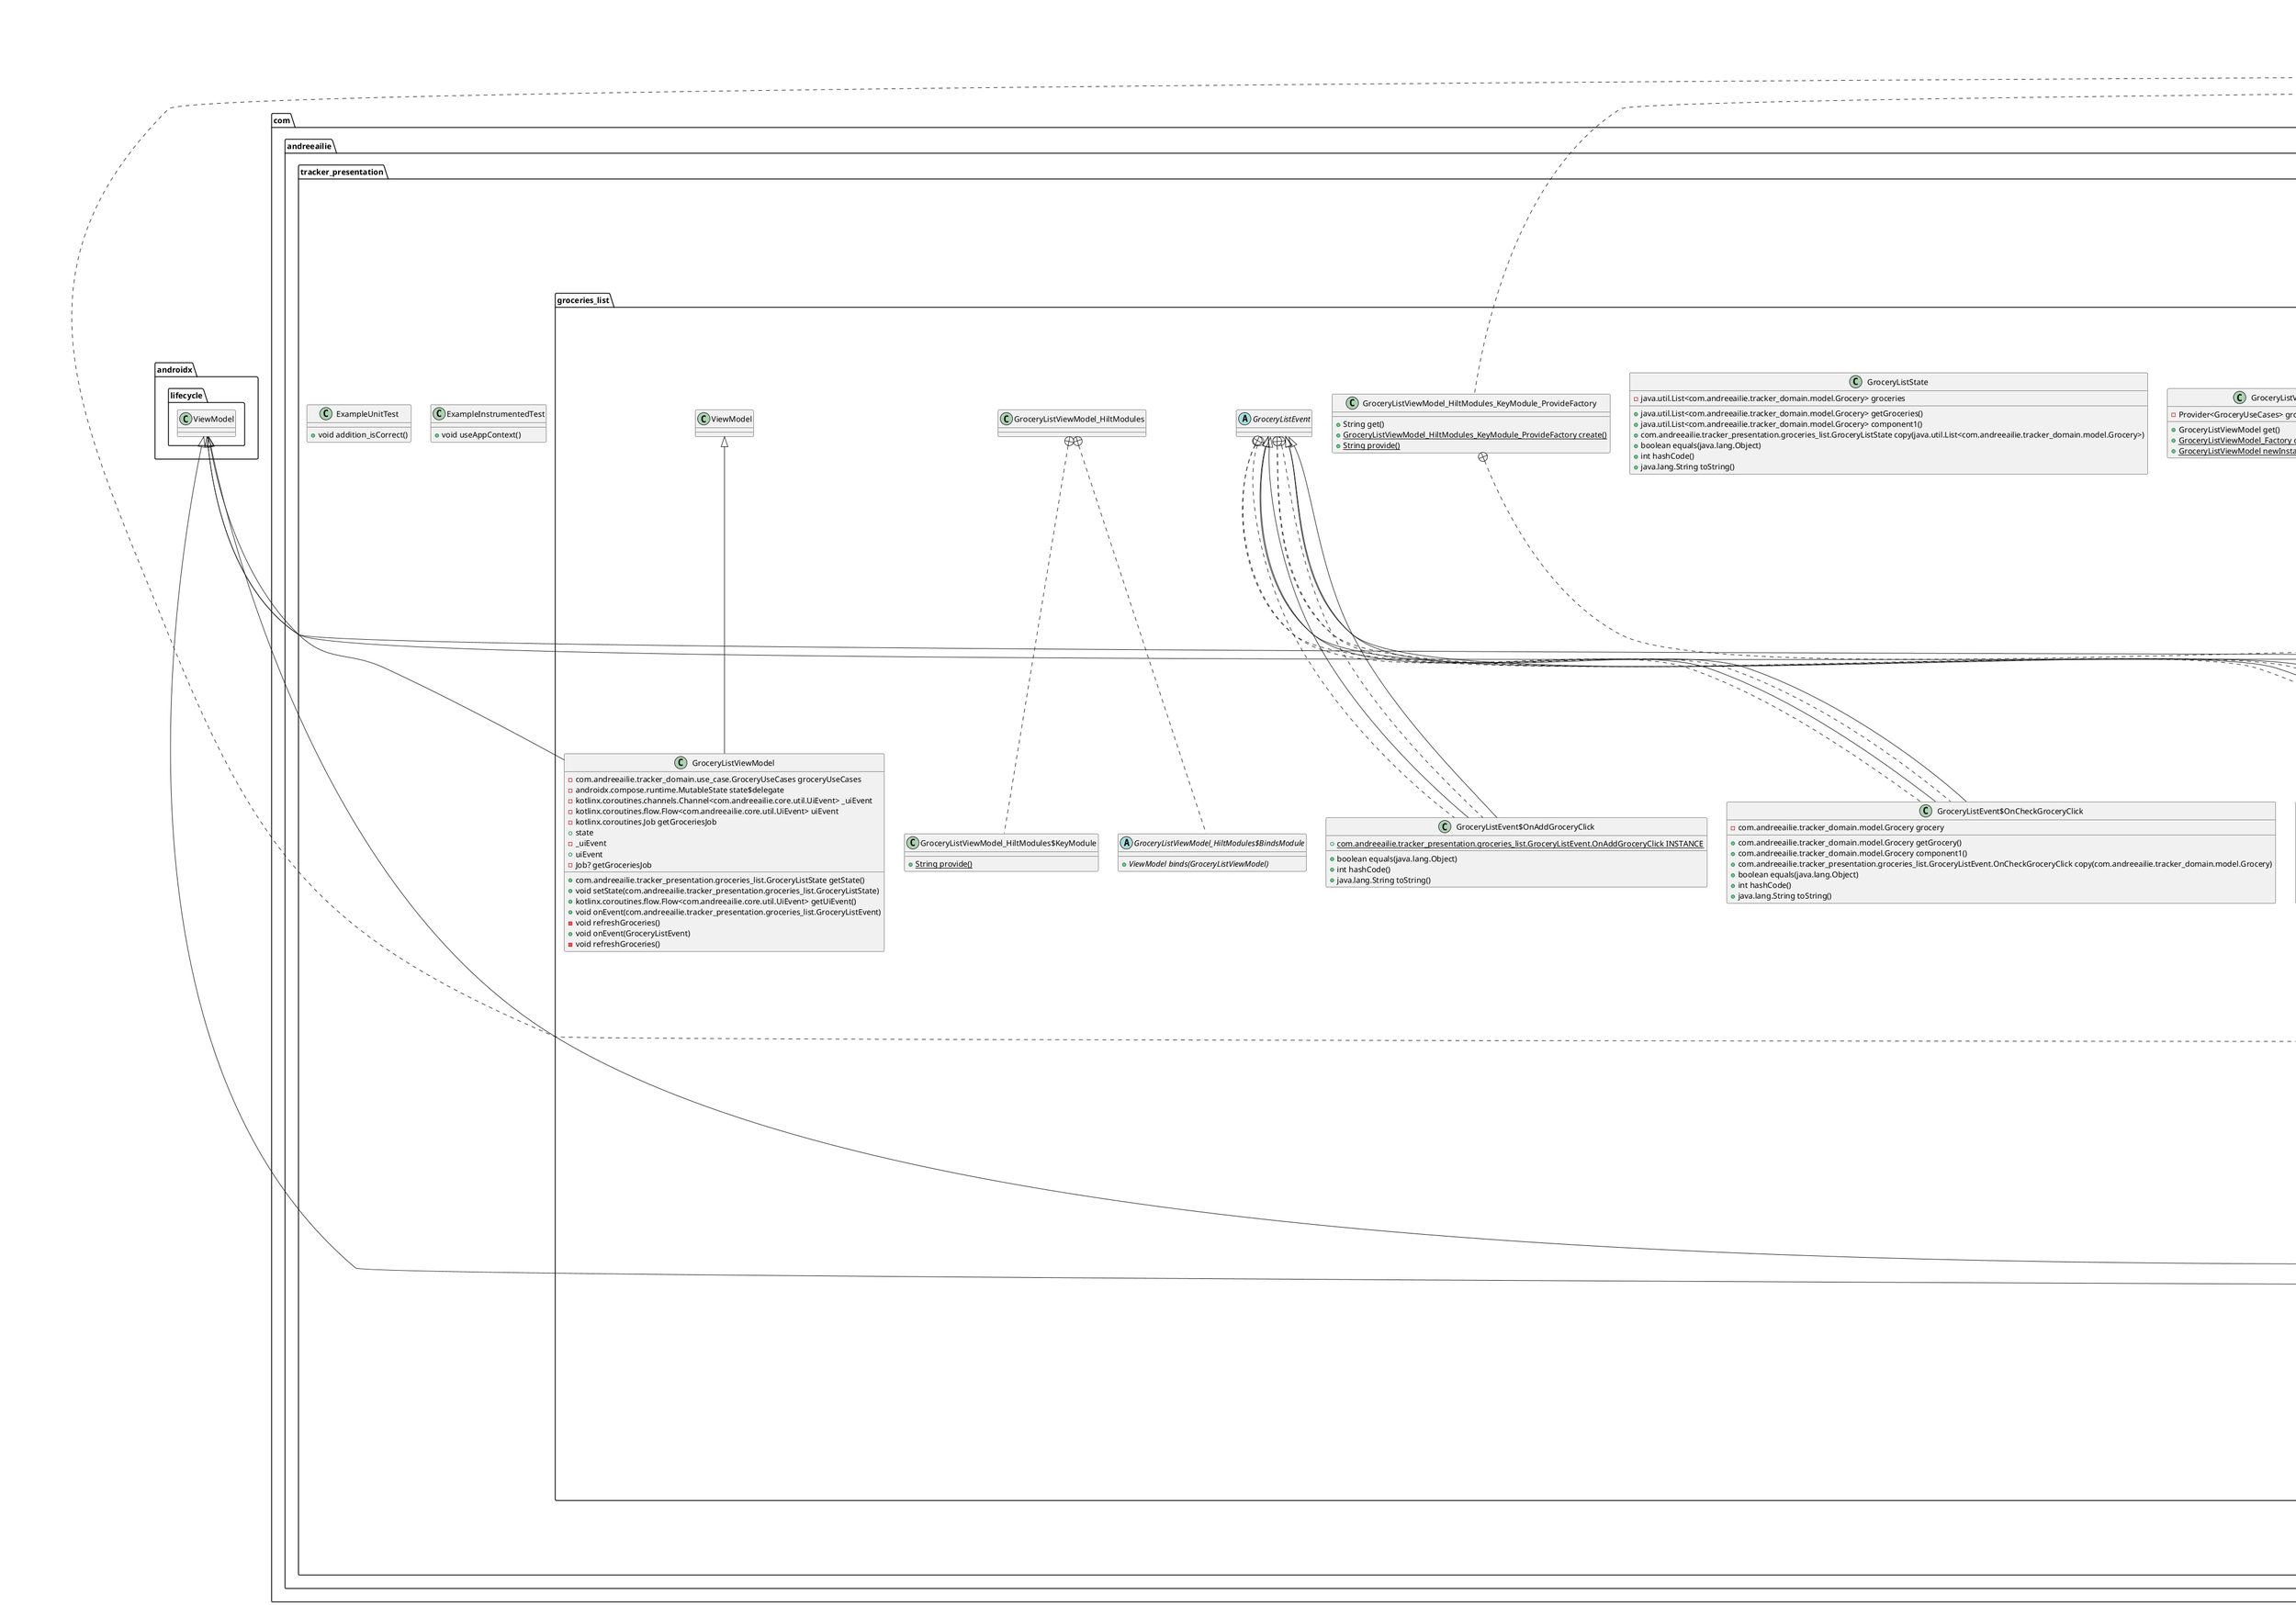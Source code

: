 @startuml
class com.andreeailie.tracker_presentation.components.NutrientInfoKt {
}
class com.andreeailie.tracker_presentation.tracker_overview.MealKt {
- {static} java.util.List<com.andreeailie.tracker_presentation.tracker_overview.Meal> defaultMeals
+ {static} java.util.List<com.andreeailie.tracker_presentation.tracker_overview.Meal> getDefaultMeals()
}


class com.andreeailie.tracker_presentation.groceries_list.add_grocery.GroceryTextFieldState {
- java.lang.String text
- java.lang.String hint
- boolean isHintVisible
+ java.lang.String getText()
+ java.lang.String getHint()
+ boolean isHintVisible()
+ java.lang.String component1()
+ java.lang.String component2()
+ boolean component3()
+ com.andreeailie.tracker_presentation.groceries_list.add_grocery.GroceryTextFieldState copy(java.lang.String,java.lang.String,boolean)
+ boolean equals(java.lang.Object)
+ int hashCode()
+ java.lang.String toString()
}


class com.andreeailie.tracker_presentation.search.SearchEvent$OnQueryChange {
}
class com.andreeailie.tracker_presentation.search.SearchEvent$OnSearch {
}
class com.andreeailie.tracker_presentation.search.SearchEvent$OnToggleTrackableFood {
}
class com.andreeailie.tracker_presentation.search.SearchEvent$OnAmountForFoodChange {
}
class com.andreeailie.tracker_presentation.search.SearchEvent$OnTrackFoodClick {
}
class com.andreeailie.tracker_presentation.search.SearchEvent$OnSearchFocusChange {
}
class com.andreeailie.tracker_presentation.search.SearchEvent$SaveIdentifiedItems {
}
class com.andreeailie.tracker_presentation.search.SearchEvent {
}
class com.andreeailie.tracker_presentation.search.SearchViewModel {
+  state
-  _uiEvent
+  uiEvent
+ void onEvent(SearchEvent)
- void executeSearch(String,(List<TrackableFood>) -> Unit)
- void trackFood(SearchEvent.OnTrackFoodClick)
- void trackIdentifiedFood(SearchEvent.OnTrackFoodClick)
- void saveIdentifiedItems(Map<String, Pair<String, Int>>,String,LocalDate,String)
}


abstract class com.andreeailie.tracker_presentation.search.SearchEvent {
}
class com.andreeailie.tracker_presentation.search.SearchEvent$OnAmountForFoodChange {
- com.andreeailie.tracker_domain.model.TrackableFood food
- java.lang.String amount
+ com.andreeailie.tracker_domain.model.TrackableFood getFood()
+ java.lang.String getAmount()
+ com.andreeailie.tracker_domain.model.TrackableFood component1()
+ java.lang.String component2()
+ com.andreeailie.tracker_presentation.search.SearchEvent.OnAmountForFoodChange copy(com.andreeailie.tracker_domain.model.TrackableFood,java.lang.String)
+ boolean equals(java.lang.Object)
+ int hashCode()
+ java.lang.String toString()
}


class com.andreeailie.tracker_presentation.search.SearchEvent$OnQueryChange {
- java.lang.String query
+ java.lang.String getQuery()
+ java.lang.String component1()
+ com.andreeailie.tracker_presentation.search.SearchEvent.OnQueryChange copy(java.lang.String)
+ boolean equals(java.lang.Object)
+ int hashCode()
+ java.lang.String toString()
}


class com.andreeailie.tracker_presentation.search.SearchEvent$OnSearch {
+ {static} com.andreeailie.tracker_presentation.search.SearchEvent.OnSearch INSTANCE
}

class com.andreeailie.tracker_presentation.search.SearchEvent$OnSearchFocusChange {
- boolean isFocused
+ boolean isFocused()
+ boolean component1()
+ com.andreeailie.tracker_presentation.search.SearchEvent.OnSearchFocusChange copy(boolean)
+ boolean equals(java.lang.Object)
+ int hashCode()
+ java.lang.String toString()
}


class com.andreeailie.tracker_presentation.search.SearchEvent$OnToggleTrackableFood {
- com.andreeailie.tracker_domain.model.TrackableFood food
+ com.andreeailie.tracker_domain.model.TrackableFood getFood()
+ com.andreeailie.tracker_domain.model.TrackableFood component1()
+ com.andreeailie.tracker_presentation.search.SearchEvent.OnToggleTrackableFood copy(com.andreeailie.tracker_domain.model.TrackableFood)
+ boolean equals(java.lang.Object)
+ int hashCode()
+ java.lang.String toString()
}


class com.andreeailie.tracker_presentation.search.SearchEvent$OnTrackFoodClick {
- com.andreeailie.tracker_domain.model.TrackableFood food
- com.andreeailie.tracker_domain.model.MealType mealType
- java.time.LocalDate date
- java.lang.String unit
+ com.andreeailie.tracker_domain.model.TrackableFood getFood()
+ com.andreeailie.tracker_domain.model.MealType getMealType()
+ java.time.LocalDate getDate()
+ java.lang.String getUnit()
+ com.andreeailie.tracker_domain.model.TrackableFood component1()
+ com.andreeailie.tracker_domain.model.MealType component2()
+ java.time.LocalDate component3()
+ java.lang.String component4()
+ com.andreeailie.tracker_presentation.search.SearchEvent.OnTrackFoodClick copy(com.andreeailie.tracker_domain.model.TrackableFood,com.andreeailie.tracker_domain.model.MealType,java.time.LocalDate,java.lang.String)
+ boolean equals(java.lang.Object)
+ int hashCode()
+ java.lang.String toString()
}


class com.andreeailie.tracker_presentation.search.SearchEvent$SaveIdentifiedItems {
- java.util.Map<java.lang.String,kotlin.Pair<java.lang.String,java.lang.Integer>> identifiedItems
- java.lang.String mealName
- java.time.LocalDate date
- java.lang.String unit
+ java.util.Map<java.lang.String,kotlin.Pair<java.lang.String,java.lang.Integer>> getIdentifiedItems()
+ java.lang.String getMealName()
+ java.time.LocalDate getDate()
+ java.lang.String getUnit()
+ java.util.Map<java.lang.String,kotlin.Pair<java.lang.String,java.lang.Integer>> component1()
+ java.lang.String component2()
+ java.time.LocalDate component3()
+ java.lang.String component4()
+ com.andreeailie.tracker_presentation.search.SearchEvent.SaveIdentifiedItems copy(java.util.Map<java.lang.String,kotlin.Pair<java.lang.String,java.lang.Integer>>,java.lang.String,java.time.LocalDate,java.lang.String)
+ boolean equals(java.lang.Object)
+ int hashCode()
+ java.lang.String toString()
}


class com.andreeailie.tracker_presentation.groceries_list.GroceryListViewModel {
- com.andreeailie.tracker_domain.use_case.GroceryUseCases groceryUseCases
- androidx.compose.runtime.MutableState state$delegate
- kotlinx.coroutines.channels.Channel<com.andreeailie.core.util.UiEvent> _uiEvent
- kotlinx.coroutines.flow.Flow<com.andreeailie.core.util.UiEvent> uiEvent
- kotlinx.coroutines.Job getGroceriesJob
+ com.andreeailie.tracker_presentation.groceries_list.GroceryListState getState()
+ void setState(com.andreeailie.tracker_presentation.groceries_list.GroceryListState)
+ kotlinx.coroutines.flow.Flow<com.andreeailie.core.util.UiEvent> getUiEvent()
+ void onEvent(com.andreeailie.tracker_presentation.groceries_list.GroceryListEvent)
- void refreshGroceries()
}


class hilt_aggregated_deps._com_andreeailie_tracker_presentation_groceries_list_add_grocery_AddEditGroceryViewModel_HiltModules_KeyModule {
}
class com.andreeailie.tracker_presentation.search.FileUploadViewModel_HiltModules_KeyModule_ProvideFactory {
+ String get()
+ {static} FileUploadViewModel_HiltModules_KeyModule_ProvideFactory create()
+ {static} String provide()
}

class com.andreeailie.tracker_presentation.search.FileUploadViewModel_HiltModules_KeyModule_ProvideFactory$InstanceHolder {
- {static} FileUploadViewModel_HiltModules_KeyModule_ProvideFactory INSTANCE
}

class com.andreeailie.tracker_presentation.tracker_overview.components.TrackedFoodItemKt {
+ {static} void TrackedFoodItem(com.andreeailie.tracker_domain.model.TrackedFood,androidx.compose.ui.Modifier)
}

class com.andreeailie.tracker_presentation.tracker_overview.components.UserHeaderKt {
+ {static} void UserHeader(androidx.compose.ui.graphics.painter.Painter,java.lang.String,com.andreeailie.tracker_presentation.tracker_overview.TrackerOverviewState,androidx.compose.ui.Modifier)
}

class com.andreeailie.tracker_presentation.groceries_list.add_grocery.AddEditGroceryViewModel_HiltModules_KeyModule_ProvideFactory {
+ String get()
+ {static} AddEditGroceryViewModel_HiltModules_KeyModule_ProvideFactory create()
+ {static} String provide()
}

class com.andreeailie.tracker_presentation.groceries_list.add_grocery.AddEditGroceryViewModel_HiltModules_KeyModule_ProvideFactory$InstanceHolder {
- {static} AddEditGroceryViewModel_HiltModules_KeyModule_ProvideFactory INSTANCE
}

class com.andreeailie.tracker_presentation.tracker_overview.components.NutrientBarInfoKt {
}
class com.andreeailie.tracker_presentation.tracker_overview.TrackerOverviewViewModel_Factory {
- Provider<Preferences> preferencesProvider
- Provider<TrackerUseCases> trackerUseCasesProvider
+ TrackerOverviewViewModel get()
+ {static} TrackerOverviewViewModel_Factory create(Provider<Preferences>,Provider<TrackerUseCases>)
+ {static} TrackerOverviewViewModel newInstance(Preferences,TrackerUseCases)
}


class com.andreeailie.tracker_presentation.tracker_overview.TrackerOverviewEvent$OnNextDayClick {
}
class com.andreeailie.tracker_presentation.tracker_overview.TrackerOverviewEvent$OnPreviousDayClick {
}
class com.andreeailie.tracker_presentation.tracker_overview.TrackerOverviewEvent$OnToggleMealClick {
}
class com.andreeailie.tracker_presentation.tracker_overview.TrackerOverviewEvent$OnDeleteTrackedFoodClick {
}
class com.andreeailie.tracker_presentation.tracker_overview.TrackerOverviewEvent$OnAddFoodClick {
}
class com.andreeailie.tracker_presentation.tracker_overview.TrackerOverviewEvent {
}
class hilt_aggregated_deps._com_andreeailie_tracker_presentation_search_SearchViewModel_HiltModules_BindsModule {
}
class com.andreeailie.tracker_presentation.tracker_overview.TrackerOverviewState {
- int totalCarbs
- int totalProtein
- int totalFat
- int totalCalories
- int carbsGoal
- int proteinGoal
- int fatGoal
- int caloriesGoal
- java.time.LocalDate date
- java.util.List<com.andreeailie.tracker_domain.model.TrackedFood> trackedFoods
- java.util.List<com.andreeailie.tracker_presentation.tracker_overview.Meal> meals
+ int getTotalCarbs()
+ int getTotalProtein()
+ int getTotalFat()
+ int getTotalCalories()
+ int getCarbsGoal()
+ int getProteinGoal()
+ int getFatGoal()
+ int getCaloriesGoal()
+ java.time.LocalDate getDate()
+ java.util.List<com.andreeailie.tracker_domain.model.TrackedFood> getTrackedFoods()
+ java.util.List<com.andreeailie.tracker_presentation.tracker_overview.Meal> getMeals()
+ int component1()
+ java.util.List<com.andreeailie.tracker_domain.model.TrackedFood> component10()
+ java.util.List<com.andreeailie.tracker_presentation.tracker_overview.Meal> component11()
+ int component2()
+ int component3()
+ int component4()
+ int component5()
+ int component6()
+ int component7()
+ int component8()
+ java.time.LocalDate component9()
+ com.andreeailie.tracker_presentation.tracker_overview.TrackerOverviewState copy(int,int,int,int,int,int,int,int,java.time.LocalDate,java.util.List<com.andreeailie.tracker_domain.model.TrackedFood>,java.util.List<com.andreeailie.tracker_presentation.tracker_overview.Meal>)
+ boolean equals(java.lang.Object)
+ int hashCode()
+ java.lang.String toString()
}


class com.andreeailie.tracker_presentation.groceries_list.GroceryListViewModel {
+  state
-  _uiEvent
+  uiEvent
- Job? getGroceriesJob
+ void onEvent(GroceryListEvent)
- void refreshGroceries()
}


class com.andreeailie.tracker_presentation.components.DismissBackgroundKt {
+ {static} void DismissBackground(androidx.compose.material3.DismissState)
}

class hilt_aggregated_deps._com_andreeailie_tracker_presentation_groceries_list_GroceryListViewModel_HiltModules_BindsModule {
}
class com.andreeailie.tracker_presentation.search.SearchViewModel_HiltModules_KeyModule_ProvideFactory {
+ String get()
+ {static} SearchViewModel_HiltModules_KeyModule_ProvideFactory create()
+ {static} String provide()
}

class com.andreeailie.tracker_presentation.search.SearchViewModel_HiltModules_KeyModule_ProvideFactory$InstanceHolder {
- {static} SearchViewModel_HiltModules_KeyModule_ProvideFactory INSTANCE
}

class com.andreeailie.tracker_presentation.components.ConfirmationDialogKt {
+ {static} void ShowConfirmationDialog(kotlin.jvm.functions.Function0<kotlin.Unit>,kotlin.jvm.functions.Function0<kotlin.Unit>)
}

class com.andreeailie.tracker_presentation.components.UnitDisplayKt {
}
class com.andreeailie.tracker_presentation.groceries_list.GroceriesListScreenKt {
+ {static} void GroceriesListScreen(kotlin.jvm.functions.Function1<? super com.andreeailie.core.util.UiEvent.Navigate,kotlin.Unit>,com.andreeailie.tracker_presentation.groceries_list.GroceryListViewModel)
}

class com.andreeailie.tracker_presentation.tracker_overview.components.NutrientsBoxKt {
+ {static} void NutrientsBox(com.andreeailie.tracker_presentation.tracker_overview.TrackerOverviewState,androidx.compose.ui.Modifier)
}

class com.andreeailie.tracker_presentation.groceries_list.GroceryListViewModel_HiltModules_KeyModule_ProvideFactory {
+ String get()
+ {static} GroceryListViewModel_HiltModules_KeyModule_ProvideFactory create()
+ {static} String provide()
}

class com.andreeailie.tracker_presentation.groceries_list.GroceryListViewModel_HiltModules_KeyModule_ProvideFactory$InstanceHolder {
- {static} GroceryListViewModel_HiltModules_KeyModule_ProvideFactory INSTANCE
}

class com.andreeailie.tracker_presentation.ExampleInstrumentedTest {
+ void useAppContext()
}

class hilt_aggregated_deps._com_andreeailie_tracker_presentation_search_FileUploadViewModel_HiltModules_KeyModule {
}
class com.andreeailie.tracker_presentation.groceries_list.GroceryListState {
- java.util.List<com.andreeailie.tracker_domain.model.Grocery> groceries
+ java.util.List<com.andreeailie.tracker_domain.model.Grocery> getGroceries()
+ java.util.List<com.andreeailie.tracker_domain.model.Grocery> component1()
+ com.andreeailie.tracker_presentation.groceries_list.GroceryListState copy(java.util.List<com.andreeailie.tracker_domain.model.Grocery>)
+ boolean equals(java.lang.Object)
+ int hashCode()
+ java.lang.String toString()
}


class com.andreeailie.tracker_presentation.groceries_list.GroceryListViewModel_Factory {
- Provider<GroceryUseCases> groceryUseCasesProvider
+ GroceryListViewModel get()
+ {static} GroceryListViewModel_Factory create(Provider<GroceryUseCases>)
+ {static} GroceryListViewModel newInstance(GroceryUseCases)
}


class com.andreeailie.tracker_presentation.groceries_list.components.DeleteGroceryKt {
+ {static} void DeleteGrocery(androidx.compose.ui.Modifier,com.andreeailie.tracker_domain.model.Grocery,kotlin.jvm.functions.Function1<? super com.andreeailie.tracker_domain.model.Grocery,kotlin.Unit>,kotlin.jvm.functions.Function1<? super com.andreeailie.tracker_domain.model.Grocery,kotlin.Unit>)
}

class com.andreeailie.tracker_presentation.groceries_list.add_grocery.AddEditGroceryViewModel$UiEvent$ShowSnackbar {
}
class com.andreeailie.tracker_presentation.groceries_list.add_grocery.AddEditGroceryViewModel$UiEvent$SaveNewEvent {
}
class com.andreeailie.tracker_presentation.groceries_list.add_grocery.AddEditGroceryViewModel$UiEvent {
}
class com.andreeailie.tracker_presentation.groceries_list.add_grocery.AddEditGroceryViewModel {
-  _groceryName
+ State<GroceryTextFieldState> groceryName
-  _groceryUnit
+ State<GroceryTextFieldState> groceryUnit
-  _eventQuantity
+ State<GroceryTextFieldState> eventQuantity
-  _eventImageUrl
+ State<GroceryTextFieldState> eventImageUrl
-  _eventFlow
+  eventFlow
+ Int? currentGroceryId
+ void onEvent(AddEditGroceryEvent)
}


class com.andreeailie.tracker_presentation.search.FileUploadViewModel_Factory {
- Provider<TrackerUseCases> trackerUseCasesProvider
+ FileUploadViewModel get()
+ {static} FileUploadViewModel_Factory create(Provider<TrackerUseCases>)
+ {static} FileUploadViewModel newInstance(TrackerUseCases)
}


abstract class com.andreeailie.tracker_presentation.groceries_list.add_grocery.AddEditGroceryEvent {
}
class com.andreeailie.tracker_presentation.groceries_list.add_grocery.AddEditGroceryEvent$ChangeImageUrlFocus {
- androidx.compose.ui.focus.FocusState focusState
+ androidx.compose.ui.focus.FocusState getFocusState()
+ androidx.compose.ui.focus.FocusState component1()
+ com.andreeailie.tracker_presentation.groceries_list.add_grocery.AddEditGroceryEvent.ChangeImageUrlFocus copy(androidx.compose.ui.focus.FocusState)
+ boolean equals(java.lang.Object)
+ int hashCode()
+ java.lang.String toString()
}


class com.andreeailie.tracker_presentation.groceries_list.add_grocery.AddEditGroceryEvent$ChangeNameFocus {
- androidx.compose.ui.focus.FocusState focusState
+ androidx.compose.ui.focus.FocusState getFocusState()
+ androidx.compose.ui.focus.FocusState component1()
+ com.andreeailie.tracker_presentation.groceries_list.add_grocery.AddEditGroceryEvent.ChangeNameFocus copy(androidx.compose.ui.focus.FocusState)
+ boolean equals(java.lang.Object)
+ int hashCode()
+ java.lang.String toString()
}


class com.andreeailie.tracker_presentation.groceries_list.add_grocery.AddEditGroceryEvent$ChangeQuantityFocus {
- androidx.compose.ui.focus.FocusState focusState
+ androidx.compose.ui.focus.FocusState getFocusState()
+ androidx.compose.ui.focus.FocusState component1()
+ com.andreeailie.tracker_presentation.groceries_list.add_grocery.AddEditGroceryEvent.ChangeQuantityFocus copy(androidx.compose.ui.focus.FocusState)
+ boolean equals(java.lang.Object)
+ int hashCode()
+ java.lang.String toString()
}


class com.andreeailie.tracker_presentation.groceries_list.add_grocery.AddEditGroceryEvent$ChangeUnitFocus {
- androidx.compose.ui.focus.FocusState focusState
+ androidx.compose.ui.focus.FocusState getFocusState()
+ androidx.compose.ui.focus.FocusState component1()
+ com.andreeailie.tracker_presentation.groceries_list.add_grocery.AddEditGroceryEvent.ChangeUnitFocus copy(androidx.compose.ui.focus.FocusState)
+ boolean equals(java.lang.Object)
+ int hashCode()
+ java.lang.String toString()
}


class com.andreeailie.tracker_presentation.groceries_list.add_grocery.AddEditGroceryEvent$EnteredImageUrl {
- java.lang.String value
+ java.lang.String getValue()
+ java.lang.String component1()
+ com.andreeailie.tracker_presentation.groceries_list.add_grocery.AddEditGroceryEvent.EnteredImageUrl copy(java.lang.String)
+ boolean equals(java.lang.Object)
+ int hashCode()
+ java.lang.String toString()
}


class com.andreeailie.tracker_presentation.groceries_list.add_grocery.AddEditGroceryEvent$EnteredName {
- java.lang.String value
+ java.lang.String getValue()
+ java.lang.String component1()
+ com.andreeailie.tracker_presentation.groceries_list.add_grocery.AddEditGroceryEvent.EnteredName copy(java.lang.String)
+ boolean equals(java.lang.Object)
+ int hashCode()
+ java.lang.String toString()
}


class com.andreeailie.tracker_presentation.groceries_list.add_grocery.AddEditGroceryEvent$EnteredQuantity {
- java.lang.String value
+ java.lang.String getValue()
+ java.lang.String component1()
+ com.andreeailie.tracker_presentation.groceries_list.add_grocery.AddEditGroceryEvent.EnteredQuantity copy(java.lang.String)
+ boolean equals(java.lang.Object)
+ int hashCode()
+ java.lang.String toString()
}


class com.andreeailie.tracker_presentation.groceries_list.add_grocery.AddEditGroceryEvent$EnteredUnit {
- java.lang.String value
+ java.lang.String getValue()
+ java.lang.String component1()
+ com.andreeailie.tracker_presentation.groceries_list.add_grocery.AddEditGroceryEvent.EnteredUnit copy(java.lang.String)
+ boolean equals(java.lang.Object)
+ int hashCode()
+ java.lang.String toString()
}


class com.andreeailie.tracker_presentation.groceries_list.add_grocery.AddEditGroceryEvent$SaveNewEvent {
+ {static} com.andreeailie.tracker_presentation.groceries_list.add_grocery.AddEditGroceryEvent.SaveNewEvent INSTANCE
+ boolean equals(java.lang.Object)
+ int hashCode()
+ java.lang.String toString()
}


class com.andreeailie.tracker_presentation.search.SearchViewModel_HiltModules {
}
abstract class com.andreeailie.tracker_presentation.search.SearchViewModel_HiltModules$BindsModule {
+ {abstract}ViewModel binds(SearchViewModel)
}

class com.andreeailie.tracker_presentation.search.SearchViewModel_HiltModules$KeyModule {
+ {static} String provide()
}

class com.andreeailie.tracker_presentation.search.TrackableFoodUiState {
}
class hilt_aggregated_deps._com_andreeailie_tracker_presentation_groceries_list_GroceryListViewModel_HiltModules_KeyModule {
}
class com.andreeailie.tracker_presentation.groceries_list.add_grocery.AddEditGroceryViewModel_HiltModules {
}
abstract class com.andreeailie.tracker_presentation.groceries_list.add_grocery.AddEditGroceryViewModel_HiltModules$BindsModule {
+ {abstract}ViewModel binds(AddEditGroceryViewModel)
}

class com.andreeailie.tracker_presentation.groceries_list.add_grocery.AddEditGroceryViewModel_HiltModules$KeyModule {
+ {static} String provide()
}

class com.andreeailie.tracker_presentation.tracker_overview.Meal {
- com.andreeailie.core.util.UiText name
- int drawableRes
- com.andreeailie.tracker_domain.model.MealType mealType
- int carbs
- int protein
- int fat
- int calories
- boolean isExpanded
+ com.andreeailie.core.util.UiText getName()
+ int getDrawableRes()
+ com.andreeailie.tracker_domain.model.MealType getMealType()
+ int getCarbs()
+ int getProtein()
+ int getFat()
+ int getCalories()
+ boolean isExpanded()
+ com.andreeailie.core.util.UiText component1()
+ int component2()
+ com.andreeailie.tracker_domain.model.MealType component3()
+ int component4()
+ int component5()
+ int component6()
+ int component7()
+ boolean component8()
+ com.andreeailie.tracker_presentation.tracker_overview.Meal copy(com.andreeailie.core.util.UiText,int,com.andreeailie.tracker_domain.model.MealType,int,int,int,int,boolean)
+ boolean equals(java.lang.Object)
+ int hashCode()
+ java.lang.String toString()
}


class com.andreeailie.tracker_presentation.groceries_list.add_grocery.AddEditGroceryEvent$EnteredName {
}
class com.andreeailie.tracker_presentation.groceries_list.add_grocery.AddEditGroceryEvent$ChangeNameFocus {
}
class com.andreeailie.tracker_presentation.groceries_list.add_grocery.AddEditGroceryEvent$EnteredImageUrl {
}
class com.andreeailie.tracker_presentation.groceries_list.add_grocery.AddEditGroceryEvent$ChangeImageUrlFocus {
}
class com.andreeailie.tracker_presentation.groceries_list.add_grocery.AddEditGroceryEvent$EnteredUnit {
}
class com.andreeailie.tracker_presentation.groceries_list.add_grocery.AddEditGroceryEvent$ChangeUnitFocus {
}
class com.andreeailie.tracker_presentation.groceries_list.add_grocery.AddEditGroceryEvent$EnteredQuantity {
}
class com.andreeailie.tracker_presentation.groceries_list.add_grocery.AddEditGroceryEvent$ChangeQuantityFocus {
}
class com.andreeailie.tracker_presentation.groceries_list.add_grocery.AddEditGroceryEvent$SaveNewEvent {
}
class com.andreeailie.tracker_presentation.groceries_list.add_grocery.AddEditGroceryEvent {
}
class com.andreeailie.tracker_presentation.groceries_list.GroceryListEvent$OnDeleteGroceryClick {
}
class com.andreeailie.tracker_presentation.groceries_list.GroceryListEvent$OnAddGroceryClick {
}
class com.andreeailie.tracker_presentation.groceries_list.GroceryListEvent$OnCheckGroceryClick {
}
class com.andreeailie.tracker_presentation.groceries_list.GroceryListEvent {
}
class com.andreeailie.tracker_presentation.tracker_overview.TrackerOverviewViewModel {
- com.andreeailie.tracker_domain.use_case.TrackerUseCases trackerUseCases
- androidx.compose.runtime.MutableState state$delegate
- kotlinx.coroutines.channels.Channel<com.andreeailie.core.util.UiEvent> _uiEvent
- kotlinx.coroutines.flow.Flow<com.andreeailie.core.util.UiEvent> uiEvent
- kotlinx.coroutines.Job getFoodsForDateJob
+ com.andreeailie.tracker_presentation.tracker_overview.TrackerOverviewState getState()
- void setState(com.andreeailie.tracker_presentation.tracker_overview.TrackerOverviewState)
+ kotlinx.coroutines.flow.Flow<com.andreeailie.core.util.UiEvent> getUiEvent()
+ void onEvent(com.andreeailie.tracker_presentation.tracker_overview.TrackerOverviewEvent)
- void refreshFoods()
}


class com.andreeailie.tracker_presentation.tracker_overview.TrackerOverviewScreenKt {
+ {static} void TrackerOverviewScreen(kotlin.jvm.functions.Function1<? super com.andreeailie.core.util.UiEvent.Navigate,kotlin.Unit>,com.andreeailie.tracker_presentation.tracker_overview.TrackerOverviewViewModel)
}

class hilt_aggregated_deps._com_andreeailie_tracker_presentation_search_FileUploadViewModel_HiltModules_BindsModule {
}
class com.andreeailie.tracker_presentation.tracker_overview.Meal {
}
class com.andreeailie.tracker_presentation.tracker_overview.components.DaySelectorKt {
+ {static} void DaySelector(java.time.LocalDate,kotlin.jvm.functions.Function0<kotlin.Unit>,kotlin.jvm.functions.Function0<kotlin.Unit>,androidx.compose.ui.Modifier)
}

class com.andreeailie.tracker_presentation.groceries_list.GroceryListViewModel_HiltModules {
}
abstract class com.andreeailie.tracker_presentation.groceries_list.GroceryListViewModel_HiltModules$BindsModule {
+ {abstract}ViewModel binds(GroceryListViewModel)
}

class com.andreeailie.tracker_presentation.groceries_list.GroceryListViewModel_HiltModules$KeyModule {
+ {static} String provide()
}

class com.andreeailie.tracker_presentation.tracker_overview.TrackerOverviewViewModel_HiltModules_KeyModule_ProvideFactory {
+ String get()
+ {static} TrackerOverviewViewModel_HiltModules_KeyModule_ProvideFactory create()
+ {static} String provide()
}

class com.andreeailie.tracker_presentation.tracker_overview.TrackerOverviewViewModel_HiltModules_KeyModule_ProvideFactory$InstanceHolder {
- {static} TrackerOverviewViewModel_HiltModules_KeyModule_ProvideFactory INSTANCE
}

class com.andreeailie.tracker_presentation.groceries_list.add_grocery.AddEditGroceryViewModel {
- com.andreeailie.tracker_domain.use_case.GroceryUseCases groceryUseCases
- androidx.compose.runtime.MutableState<com.andreeailie.tracker_presentation.groceries_list.add_grocery.GroceryTextFieldState> _groceryName
- androidx.compose.runtime.State<com.andreeailie.tracker_presentation.groceries_list.add_grocery.GroceryTextFieldState> groceryName
- androidx.compose.runtime.MutableState<com.andreeailie.tracker_presentation.groceries_list.add_grocery.GroceryTextFieldState> _groceryUnit
- androidx.compose.runtime.State<com.andreeailie.tracker_presentation.groceries_list.add_grocery.GroceryTextFieldState> groceryUnit
- androidx.compose.runtime.MutableState<com.andreeailie.tracker_presentation.groceries_list.add_grocery.GroceryTextFieldState> _eventQuantity
- androidx.compose.runtime.State<com.andreeailie.tracker_presentation.groceries_list.add_grocery.GroceryTextFieldState> eventQuantity
- androidx.compose.runtime.MutableState<com.andreeailie.tracker_presentation.groceries_list.add_grocery.GroceryTextFieldState> _eventImageUrl
- androidx.compose.runtime.State<com.andreeailie.tracker_presentation.groceries_list.add_grocery.GroceryTextFieldState> eventImageUrl
- kotlinx.coroutines.flow.MutableSharedFlow<com.andreeailie.tracker_presentation.groceries_list.add_grocery.AddEditGroceryViewModel.UiEvent> _eventFlow
- kotlinx.coroutines.flow.SharedFlow<com.andreeailie.tracker_presentation.groceries_list.add_grocery.AddEditGroceryViewModel.UiEvent> eventFlow
- java.lang.Integer currentGroceryId
+ androidx.compose.runtime.State<com.andreeailie.tracker_presentation.groceries_list.add_grocery.GroceryTextFieldState> getGroceryName()
+ androidx.compose.runtime.State<com.andreeailie.tracker_presentation.groceries_list.add_grocery.GroceryTextFieldState> getGroceryUnit()
+ androidx.compose.runtime.State<com.andreeailie.tracker_presentation.groceries_list.add_grocery.GroceryTextFieldState> getEventQuantity()
+ androidx.compose.runtime.State<com.andreeailie.tracker_presentation.groceries_list.add_grocery.GroceryTextFieldState> getEventImageUrl()
+ kotlinx.coroutines.flow.SharedFlow<com.andreeailie.tracker_presentation.groceries_list.add_grocery.AddEditGroceryViewModel.UiEvent> getEventFlow()
+ java.lang.Integer getCurrentGroceryId()
+ void setCurrentGroceryId(java.lang.Integer)
+ void onEvent(com.andreeailie.tracker_presentation.groceries_list.add_grocery.AddEditGroceryEvent)
}


abstract class com.andreeailie.tracker_presentation.groceries_list.add_grocery.AddEditGroceryViewModel$UiEvent {
}
class com.andreeailie.tracker_presentation.groceries_list.add_grocery.AddEditGroceryViewModel$UiEvent$SaveNewEvent {
+ {static} com.andreeailie.tracker_presentation.groceries_list.add_grocery.AddEditGroceryViewModel.UiEvent.SaveNewEvent INSTANCE
+ boolean equals(java.lang.Object)
+ int hashCode()
+ java.lang.String toString()
}


class com.andreeailie.tracker_presentation.groceries_list.add_grocery.AddEditGroceryViewModel$UiEvent$ShowSnackbar {
- java.lang.String message
+ java.lang.String getMessage()
+ java.lang.String component1()
+ com.andreeailie.tracker_presentation.groceries_list.add_grocery.AddEditGroceryViewModel.UiEvent.ShowSnackbar copy(java.lang.String)
+ boolean equals(java.lang.Object)
+ int hashCode()
+ java.lang.String toString()
}


class com.andreeailie.tracker_presentation.search.SearchState {
- java.lang.String query
- boolean isHintVisible
- boolean isSearching
- java.util.List<com.andreeailie.tracker_presentation.search.TrackableFoodUiState> trackableFood
+ java.lang.String getQuery()
+ boolean isHintVisible()
+ boolean isSearching()
+ java.util.List<com.andreeailie.tracker_presentation.search.TrackableFoodUiState> getTrackableFood()
+ java.lang.String component1()
+ boolean component2()
+ boolean component3()
+ java.util.List<com.andreeailie.tracker_presentation.search.TrackableFoodUiState> component4()
+ com.andreeailie.tracker_presentation.search.SearchState copy(java.lang.String,boolean,boolean,java.util.List<com.andreeailie.tracker_presentation.search.TrackableFoodUiState>)
+ boolean equals(java.lang.Object)
+ int hashCode()
+ java.lang.String toString()
}


class hilt_aggregated_deps._com_andreeailie_tracker_presentation_tracker_overview_TrackerOverviewViewModel_HiltModules_KeyModule {
}
class com.andreeailie.tracker_presentation.tracker_overview.TrackerOverviewState {
}
class error.NonExistentClass {
}
class com.andreeailie.tracker_presentation.groceries_list.components.GroceryItemKt {
+ {static} void GroceryItem(androidx.compose.ui.Modifier,com.andreeailie.tracker_domain.model.Grocery,kotlin.jvm.functions.Function1<? super com.andreeailie.tracker_domain.model.Grocery,kotlin.Unit>)
}

class hilt_aggregated_deps._com_andreeailie_tracker_presentation_tracker_overview_TrackerOverviewViewModel_HiltModules_BindsModule {
}
class com.andreeailie.tracker_presentation.tracker_overview.components.AddButtonKt {
}
class com.andreeailie.tracker_presentation.search.FileUploadScreenKt {
+ {static} void FileUploadScreen(androidx.compose.material.ScaffoldState,java.lang.String,int,int,int,kotlin.jvm.functions.Function0<kotlin.Unit>,com.andreeailie.tracker_presentation.search.SearchViewModel,com.andreeailie.tracker_presentation.search.FileUploadViewModel)
}

class com.andreeailie.tracker_presentation.search.FileUploadViewModel_HiltModules {
}
abstract class com.andreeailie.tracker_presentation.search.FileUploadViewModel_HiltModules$BindsModule {
+ {abstract}ViewModel binds(FileUploadViewModel)
}

class com.andreeailie.tracker_presentation.search.FileUploadViewModel_HiltModules$KeyModule {
+ {static} String provide()
}

class com.andreeailie.tracker_presentation.search.FileUploadViewModel {
- com.andreeailie.tracker_domain.use_case.TrackerUseCases trackerUseCases
- androidx.lifecycle.MutableLiveData<com.andreeailie.tracker_domain.model.UploadResponse> _uploadResponse
- androidx.lifecycle.LiveData<com.andreeailie.tracker_domain.model.UploadResponse> uploadResponse
+ androidx.lifecycle.LiveData<com.andreeailie.tracker_domain.model.UploadResponse> getUploadResponse()
+ void uploadImage(java.io.File)
}


class com.andreeailie.tracker_presentation.groceries_list.add_grocery.AddEditGroceryViewModel_Factory {
- Provider<GroceryUseCases> groceryUseCasesProvider
- Provider<SavedStateHandle> savedStateHandleProvider
+ AddEditGroceryViewModel get()
+ {static} AddEditGroceryViewModel_Factory create(Provider<GroceryUseCases>,Provider<SavedStateHandle>)
+ {static} AddEditGroceryViewModel newInstance(GroceryUseCases,SavedStateHandle)
}


abstract class com.andreeailie.tracker_presentation.groceries_list.GroceryListEvent {
}
class com.andreeailie.tracker_presentation.groceries_list.GroceryListEvent$OnAddGroceryClick {
+ {static} com.andreeailie.tracker_presentation.groceries_list.GroceryListEvent.OnAddGroceryClick INSTANCE
+ boolean equals(java.lang.Object)
+ int hashCode()
+ java.lang.String toString()
}


class com.andreeailie.tracker_presentation.groceries_list.GroceryListEvent$OnCheckGroceryClick {
- com.andreeailie.tracker_domain.model.Grocery grocery
+ com.andreeailie.tracker_domain.model.Grocery getGrocery()
+ com.andreeailie.tracker_domain.model.Grocery component1()
+ com.andreeailie.tracker_presentation.groceries_list.GroceryListEvent.OnCheckGroceryClick copy(com.andreeailie.tracker_domain.model.Grocery)
+ boolean equals(java.lang.Object)
+ int hashCode()
+ java.lang.String toString()
}


class com.andreeailie.tracker_presentation.groceries_list.GroceryListEvent$OnDeleteGroceryClick {
- com.andreeailie.tracker_domain.model.Grocery grocery
+ com.andreeailie.tracker_domain.model.Grocery getGrocery()
+ com.andreeailie.tracker_domain.model.Grocery component1()
+ com.andreeailie.tracker_presentation.groceries_list.GroceryListEvent.OnDeleteGroceryClick copy(com.andreeailie.tracker_domain.model.Grocery)
+ boolean equals(java.lang.Object)
+ int hashCode()
+ java.lang.String toString()
}


class com.andreeailie.tracker_presentation.tracker_overview.components.MealsItemsKt {
+ {static} void MealItems(java.util.List<com.andreeailie.tracker_presentation.tracker_overview.Meal>,java.util.List<com.andreeailie.tracker_domain.model.TrackedFood>,kotlin.jvm.functions.Function1<? super com.andreeailie.tracker_presentation.tracker_overview.Meal,kotlin.Unit>,kotlin.jvm.functions.Function1<? super com.andreeailie.tracker_domain.model.TrackedFood,kotlin.Unit>,kotlin.jvm.functions.Function1<? super com.andreeailie.tracker_presentation.tracker_overview.Meal,kotlin.Unit>,androidx.compose.ui.Modifier)
}

class com.andreeailie.tracker_presentation.search.SearchScreenKt {
+ {static} void SearchScreen(androidx.compose.material.ScaffoldState,java.lang.String,int,int,int,kotlin.jvm.functions.Function0<kotlin.Unit>,com.andreeailie.tracker_presentation.search.SearchViewModel,com.andreeailie.tracker_presentation.search.FileUploadViewModel)
+ {static} void DrawAnimatedContours(java.util.List<java.lang.Integer>)
+ {static} void DrawTag(java.lang.String,int,java.util.List<java.lang.Integer>,kotlin.jvm.functions.Function1<? super java.lang.String,kotlin.Unit>,kotlin.jvm.functions.Function1<? super java.lang.String,kotlin.Unit>)
+ {static} java.io.File getFileFromUri(android.content.Context,android.net.Uri)
}

abstract class com.andreeailie.tracker_presentation.tracker_overview.TrackerOverviewEvent {
}
class com.andreeailie.tracker_presentation.tracker_overview.TrackerOverviewEvent$OnAddFoodClick {
- com.andreeailie.tracker_presentation.tracker_overview.Meal meal
+ com.andreeailie.tracker_presentation.tracker_overview.Meal getMeal()
+ com.andreeailie.tracker_presentation.tracker_overview.Meal component1()
+ com.andreeailie.tracker_presentation.tracker_overview.TrackerOverviewEvent.OnAddFoodClick copy(com.andreeailie.tracker_presentation.tracker_overview.Meal)
+ boolean equals(java.lang.Object)
+ int hashCode()
+ java.lang.String toString()
}


class com.andreeailie.tracker_presentation.tracker_overview.TrackerOverviewEvent$OnDeleteTrackedFoodClick {
- com.andreeailie.tracker_domain.model.TrackedFood trackedFood
+ com.andreeailie.tracker_domain.model.TrackedFood getTrackedFood()
+ com.andreeailie.tracker_domain.model.TrackedFood component1()
+ com.andreeailie.tracker_presentation.tracker_overview.TrackerOverviewEvent.OnDeleteTrackedFoodClick copy(com.andreeailie.tracker_domain.model.TrackedFood)
+ boolean equals(java.lang.Object)
+ int hashCode()
+ java.lang.String toString()
}


class com.andreeailie.tracker_presentation.tracker_overview.TrackerOverviewEvent$OnNextDayClick {
+ {static} com.andreeailie.tracker_presentation.tracker_overview.TrackerOverviewEvent.OnNextDayClick INSTANCE
}

class com.andreeailie.tracker_presentation.tracker_overview.TrackerOverviewEvent$OnPreviousDayClick {
+ {static} com.andreeailie.tracker_presentation.tracker_overview.TrackerOverviewEvent.OnPreviousDayClick INSTANCE
}

class com.andreeailie.tracker_presentation.tracker_overview.TrackerOverviewEvent$OnToggleMealClick {
- com.andreeailie.tracker_presentation.tracker_overview.Meal meal
+ com.andreeailie.tracker_presentation.tracker_overview.Meal getMeal()
+ com.andreeailie.tracker_presentation.tracker_overview.Meal component1()
+ com.andreeailie.tracker_presentation.tracker_overview.TrackerOverviewEvent.OnToggleMealClick copy(com.andreeailie.tracker_presentation.tracker_overview.Meal)
+ boolean equals(java.lang.Object)
+ int hashCode()
+ java.lang.String toString()
}


class com.andreeailie.tracker_presentation.tracker_overview.components.ExpandableMealKt {
+ {static} void ExpandableMeal(com.andreeailie.tracker_presentation.tracker_overview.Meal,kotlin.jvm.functions.Function0<kotlin.Unit>,kotlin.jvm.functions.Function0<kotlin.Unit>,androidx.compose.ui.Modifier)
}

class com.andreeailie.tracker_presentation.groceries_list.components.AddGroceryButtonKt {
+ {static} void AddGroceryButton(kotlin.jvm.functions.Function0<kotlin.Unit>,androidx.compose.ui.Modifier)
}

class com.andreeailie.tracker_presentation.search.SearchViewModel {
- com.andreeailie.tracker_domain.use_case.TrackerUseCases trackerUseCases
- com.andreeailie.core.domain.use_case.FilterOutDigits filterOutDigits
- androidx.compose.runtime.MutableState state$delegate
- kotlinx.coroutines.channels.Channel<com.andreeailie.core.util.UiEvent> _uiEvent
- kotlinx.coroutines.flow.Flow<com.andreeailie.core.util.UiEvent> uiEvent
+ com.andreeailie.tracker_presentation.search.SearchState getState()
- void setState(com.andreeailie.tracker_presentation.search.SearchState)
+ kotlinx.coroutines.flow.Flow<com.andreeailie.core.util.UiEvent> getUiEvent()
+ void onEvent(com.andreeailie.tracker_presentation.search.SearchEvent)
- void executeSearch(java.lang.String,kotlin.jvm.functions.Function1<? super java.util.List<com.andreeailie.tracker_domain.model.TrackableFood>,kotlin.Unit>)
- void trackFood(com.andreeailie.tracker_presentation.search.SearchEvent.OnTrackFoodClick)
- void trackIdentifiedFood(com.andreeailie.tracker_presentation.search.SearchEvent.OnTrackFoodClick)
- void saveIdentifiedItems(java.util.Map<java.lang.String,kotlin.Pair<java.lang.String,java.lang.Integer>>,java.lang.String,java.time.LocalDate,java.lang.String)
}


class com.andreeailie.tracker_presentation.search.TrackableFoodUiState {
- com.andreeailie.tracker_domain.model.TrackableFood food
- boolean isExpanded
- java.lang.String amount
+ com.andreeailie.tracker_domain.model.TrackableFood getFood()
+ boolean isExpanded()
+ java.lang.String getAmount()
+ com.andreeailie.tracker_domain.model.TrackableFood component1()
+ boolean component2()
+ java.lang.String component3()
+ com.andreeailie.tracker_presentation.search.TrackableFoodUiState copy(com.andreeailie.tracker_domain.model.TrackableFood,boolean,java.lang.String)
+ boolean equals(java.lang.Object)
+ int hashCode()
+ java.lang.String toString()
}


class com.andreeailie.tracker_presentation.search.components.TrackableFoodItemKt {
+ {static} void TrackableFoodItem(com.andreeailie.tracker_presentation.search.TrackableFoodUiState,kotlin.jvm.functions.Function0<kotlin.Unit>,kotlin.jvm.functions.Function1<? super java.lang.String,kotlin.Unit>,kotlin.jvm.functions.Function0<kotlin.Unit>,androidx.compose.ui.Modifier)
}

class com.andreeailie.tracker_presentation.search.components.SearchTextFieldKt {
+ {static} void SearchTextField(java.lang.String,kotlin.jvm.functions.Function1<? super java.lang.String,kotlin.Unit>,kotlin.jvm.functions.Function0<kotlin.Unit>,kotlin.jvm.functions.Function0<kotlin.Unit>,androidx.compose.ui.Modifier,java.lang.String,boolean,kotlin.jvm.functions.Function1<? super androidx.compose.ui.focus.FocusState,kotlin.Unit>)
}

class hilt_aggregated_deps._com_andreeailie_tracker_presentation_groceries_list_add_grocery_AddEditGroceryViewModel_HiltModules_BindsModule {
}
class com.andreeailie.tracker_presentation.ExampleUnitTest {
+ void addition_isCorrect()
}

class com.andreeailie.tracker_presentation.groceries_list.GroceryListState {
}
class com.andreeailie.tracker_presentation.groceries_list.add_grocery.GroceryTextFieldState {
}
class com.andreeailie.tracker_presentation.tracker_overview.TrackerOverviewViewModel_HiltModules {
}
abstract class com.andreeailie.tracker_presentation.tracker_overview.TrackerOverviewViewModel_HiltModules$BindsModule {
+ {abstract}ViewModel binds(TrackerOverviewViewModel)
}

class com.andreeailie.tracker_presentation.tracker_overview.TrackerOverviewViewModel_HiltModules$KeyModule {
+ {static} String provide()
}

class com.andreeailie.tracker_presentation.search.FileUploadViewModel {
-  _uploadResponse
+ LiveData<UploadResponse> uploadResponse
+ void uploadImage(File)
}


class com.andreeailie.tracker_presentation.search.SearchState {
}
class com.andreeailie.tracker_presentation.tracker_overview.components.ParseDateTextKt {
+ {static} java.lang.String parseDateText(java.time.LocalDate)
}

class hilt_aggregated_deps._com_andreeailie_tracker_presentation_search_SearchViewModel_HiltModules_KeyModule {
}
class com.andreeailie.tracker_presentation.tracker_overview.components.DeleteTrackedFoodKt {
+ {static} void DeleteTrackedFood(androidx.compose.ui.Modifier,com.andreeailie.tracker_domain.model.TrackedFood,kotlin.jvm.functions.Function1<? super com.andreeailie.tracker_domain.model.TrackedFood,kotlin.Unit>)
}

class com.andreeailie.tracker_presentation.tracker_overview.TrackerOverviewViewModel {
+  state
-  _uiEvent
+  uiEvent
- Job? getFoodsForDateJob
+ void onEvent(TrackerOverviewEvent)
- void refreshFoods()
}


class com.andreeailie.tracker_presentation.search.SearchViewModel_Factory {
- Provider<TrackerUseCases> trackerUseCasesProvider
- Provider<FilterOutDigits> filterOutDigitsProvider
+ SearchViewModel get()
+ {static} SearchViewModel_Factory create(Provider<TrackerUseCases>,Provider<FilterOutDigits>)
+ {static} SearchViewModel newInstance(TrackerUseCases,FilterOutDigits)
}




com.andreeailie.tracker_presentation.search.SearchEvent +.. com.andreeailie.tracker_presentation.search.SearchEvent$OnQueryChange
com.andreeailie.tracker_presentation.search.SearchEvent <|-- com.andreeailie.tracker_presentation.search.SearchEvent$OnQueryChange
com.andreeailie.tracker_presentation.search.SearchEvent +.. com.andreeailie.tracker_presentation.search.SearchEvent$OnSearch
com.andreeailie.tracker_presentation.search.SearchEvent <|-- com.andreeailie.tracker_presentation.search.SearchEvent$OnSearch
com.andreeailie.tracker_presentation.search.SearchEvent +.. com.andreeailie.tracker_presentation.search.SearchEvent$OnToggleTrackableFood
com.andreeailie.tracker_presentation.search.SearchEvent <|-- com.andreeailie.tracker_presentation.search.SearchEvent$OnToggleTrackableFood
com.andreeailie.tracker_presentation.search.SearchEvent +.. com.andreeailie.tracker_presentation.search.SearchEvent$OnAmountForFoodChange
com.andreeailie.tracker_presentation.search.SearchEvent <|-- com.andreeailie.tracker_presentation.search.SearchEvent$OnAmountForFoodChange
com.andreeailie.tracker_presentation.search.SearchEvent +.. com.andreeailie.tracker_presentation.search.SearchEvent$OnTrackFoodClick
com.andreeailie.tracker_presentation.search.SearchEvent <|-- com.andreeailie.tracker_presentation.search.SearchEvent$OnTrackFoodClick
com.andreeailie.tracker_presentation.search.SearchEvent +.. com.andreeailie.tracker_presentation.search.SearchEvent$OnSearchFocusChange
com.andreeailie.tracker_presentation.search.SearchEvent <|-- com.andreeailie.tracker_presentation.search.SearchEvent$OnSearchFocusChange
com.andreeailie.tracker_presentation.search.SearchEvent +.. com.andreeailie.tracker_presentation.search.SearchEvent$SaveIdentifiedItems
com.andreeailie.tracker_presentation.search.SearchEvent <|-- com.andreeailie.tracker_presentation.search.SearchEvent$SaveIdentifiedItems
androidx.lifecycle.ViewModel <|-- com.andreeailie.tracker_presentation.search.SearchViewModel
com.andreeailie.tracker_presentation.search.SearchEvent +.. com.andreeailie.tracker_presentation.search.SearchEvent$OnAmountForFoodChange
com.andreeailie.tracker_presentation.search.SearchEvent <|-- com.andreeailie.tracker_presentation.search.SearchEvent$OnAmountForFoodChange
com.andreeailie.tracker_presentation.search.SearchEvent +.. com.andreeailie.tracker_presentation.search.SearchEvent$OnQueryChange
com.andreeailie.tracker_presentation.search.SearchEvent <|-- com.andreeailie.tracker_presentation.search.SearchEvent$OnQueryChange
com.andreeailie.tracker_presentation.search.SearchEvent +.. com.andreeailie.tracker_presentation.search.SearchEvent$OnSearch
com.andreeailie.tracker_presentation.search.SearchEvent <|-- com.andreeailie.tracker_presentation.search.SearchEvent$OnSearch
com.andreeailie.tracker_presentation.search.SearchEvent +.. com.andreeailie.tracker_presentation.search.SearchEvent$OnSearchFocusChange
com.andreeailie.tracker_presentation.search.SearchEvent <|-- com.andreeailie.tracker_presentation.search.SearchEvent$OnSearchFocusChange
com.andreeailie.tracker_presentation.search.SearchEvent +.. com.andreeailie.tracker_presentation.search.SearchEvent$OnToggleTrackableFood
com.andreeailie.tracker_presentation.search.SearchEvent <|-- com.andreeailie.tracker_presentation.search.SearchEvent$OnToggleTrackableFood
com.andreeailie.tracker_presentation.search.SearchEvent +.. com.andreeailie.tracker_presentation.search.SearchEvent$OnTrackFoodClick
com.andreeailie.tracker_presentation.search.SearchEvent <|-- com.andreeailie.tracker_presentation.search.SearchEvent$OnTrackFoodClick
com.andreeailie.tracker_presentation.search.SearchEvent +.. com.andreeailie.tracker_presentation.search.SearchEvent$SaveIdentifiedItems
com.andreeailie.tracker_presentation.search.SearchEvent <|-- com.andreeailie.tracker_presentation.search.SearchEvent$SaveIdentifiedItems
com.andreeailie.tracker_presentation.groceries_list.ViewModel <|-- com.andreeailie.tracker_presentation.groceries_list.GroceryListViewModel
dagger.internal.Factory <|.. com.andreeailie.tracker_presentation.search.FileUploadViewModel_HiltModules_KeyModule_ProvideFactory
com.andreeailie.tracker_presentation.search.FileUploadViewModel_HiltModules_KeyModule_ProvideFactory +.. com.andreeailie.tracker_presentation.search.FileUploadViewModel_HiltModules_KeyModule_ProvideFactory$InstanceHolder
dagger.internal.Factory <|.. com.andreeailie.tracker_presentation.groceries_list.add_grocery.AddEditGroceryViewModel_HiltModules_KeyModule_ProvideFactory
com.andreeailie.tracker_presentation.groceries_list.add_grocery.AddEditGroceryViewModel_HiltModules_KeyModule_ProvideFactory +.. com.andreeailie.tracker_presentation.groceries_list.add_grocery.AddEditGroceryViewModel_HiltModules_KeyModule_ProvideFactory$InstanceHolder
dagger.internal.Factory <|.. com.andreeailie.tracker_presentation.tracker_overview.TrackerOverviewViewModel_Factory
com.andreeailie.tracker_presentation.tracker_overview.TrackerOverviewEvent +.. com.andreeailie.tracker_presentation.tracker_overview.TrackerOverviewEvent$OnNextDayClick
com.andreeailie.tracker_presentation.tracker_overview.TrackerOverviewEvent <|-- com.andreeailie.tracker_presentation.tracker_overview.TrackerOverviewEvent$OnNextDayClick
com.andreeailie.tracker_presentation.tracker_overview.TrackerOverviewEvent +.. com.andreeailie.tracker_presentation.tracker_overview.TrackerOverviewEvent$OnPreviousDayClick
com.andreeailie.tracker_presentation.tracker_overview.TrackerOverviewEvent <|-- com.andreeailie.tracker_presentation.tracker_overview.TrackerOverviewEvent$OnPreviousDayClick
com.andreeailie.tracker_presentation.tracker_overview.TrackerOverviewEvent +.. com.andreeailie.tracker_presentation.tracker_overview.TrackerOverviewEvent$OnToggleMealClick
com.andreeailie.tracker_presentation.tracker_overview.TrackerOverviewEvent <|-- com.andreeailie.tracker_presentation.tracker_overview.TrackerOverviewEvent$OnToggleMealClick
com.andreeailie.tracker_presentation.tracker_overview.TrackerOverviewEvent +.. com.andreeailie.tracker_presentation.tracker_overview.TrackerOverviewEvent$OnDeleteTrackedFoodClick
com.andreeailie.tracker_presentation.tracker_overview.TrackerOverviewEvent <|-- com.andreeailie.tracker_presentation.tracker_overview.TrackerOverviewEvent$OnDeleteTrackedFoodClick
com.andreeailie.tracker_presentation.tracker_overview.TrackerOverviewEvent +.. com.andreeailie.tracker_presentation.tracker_overview.TrackerOverviewEvent$OnAddFoodClick
com.andreeailie.tracker_presentation.tracker_overview.TrackerOverviewEvent <|-- com.andreeailie.tracker_presentation.tracker_overview.TrackerOverviewEvent$OnAddFoodClick
androidx.lifecycle.ViewModel <|-- com.andreeailie.tracker_presentation.groceries_list.GroceryListViewModel
dagger.internal.Factory <|.. com.andreeailie.tracker_presentation.search.SearchViewModel_HiltModules_KeyModule_ProvideFactory
com.andreeailie.tracker_presentation.search.SearchViewModel_HiltModules_KeyModule_ProvideFactory +.. com.andreeailie.tracker_presentation.search.SearchViewModel_HiltModules_KeyModule_ProvideFactory$InstanceHolder
dagger.internal.Factory <|.. com.andreeailie.tracker_presentation.groceries_list.GroceryListViewModel_HiltModules_KeyModule_ProvideFactory
com.andreeailie.tracker_presentation.groceries_list.GroceryListViewModel_HiltModules_KeyModule_ProvideFactory +.. com.andreeailie.tracker_presentation.groceries_list.GroceryListViewModel_HiltModules_KeyModule_ProvideFactory$InstanceHolder
dagger.internal.Factory <|.. com.andreeailie.tracker_presentation.groceries_list.GroceryListViewModel_Factory
com.andreeailie.tracker_presentation.groceries_list.add_grocery.UiEvent +.. com.andreeailie.tracker_presentation.groceries_list.add_grocery.UiEvent$ShowSnackbar
com.andreeailie.tracker_presentation.groceries_list.add_grocery.AddEditGroceryViewModel$UiEvent +.. com.andreeailie.tracker_presentation.groceries_list.add_grocery.AddEditGroceryViewModel$UiEvent$ShowSnackbar
com.andreeailie.tracker_presentation.groceries_list.add_grocery.UiEvent <|-- com.andreeailie.tracker_presentation.groceries_list.add_grocery.AddEditGroceryViewModel$UiEvent$ShowSnackbar
com.andreeailie.tracker_presentation.groceries_list.add_grocery.UiEvent +.. com.andreeailie.tracker_presentation.groceries_list.add_grocery.UiEvent$SaveNewEvent
com.andreeailie.tracker_presentation.groceries_list.add_grocery.AddEditGroceryViewModel$UiEvent +.. com.andreeailie.tracker_presentation.groceries_list.add_grocery.AddEditGroceryViewModel$UiEvent$SaveNewEvent
com.andreeailie.tracker_presentation.groceries_list.add_grocery.UiEvent <|-- com.andreeailie.tracker_presentation.groceries_list.add_grocery.AddEditGroceryViewModel$UiEvent$SaveNewEvent
com.andreeailie.tracker_presentation.groceries_list.add_grocery.AddEditGroceryViewModel +.. com.andreeailie.tracker_presentation.groceries_list.add_grocery.AddEditGroceryViewModel$UiEvent
androidx.lifecycle.ViewModel <|-- com.andreeailie.tracker_presentation.groceries_list.add_grocery.AddEditGroceryViewModel
dagger.internal.Factory <|.. com.andreeailie.tracker_presentation.search.FileUploadViewModel_Factory
com.andreeailie.tracker_presentation.groceries_list.add_grocery.AddEditGroceryEvent +.. com.andreeailie.tracker_presentation.groceries_list.add_grocery.AddEditGroceryEvent$ChangeImageUrlFocus
com.andreeailie.tracker_presentation.groceries_list.add_grocery.AddEditGroceryEvent <|-- com.andreeailie.tracker_presentation.groceries_list.add_grocery.AddEditGroceryEvent$ChangeImageUrlFocus
com.andreeailie.tracker_presentation.groceries_list.add_grocery.AddEditGroceryEvent +.. com.andreeailie.tracker_presentation.groceries_list.add_grocery.AddEditGroceryEvent$ChangeNameFocus
com.andreeailie.tracker_presentation.groceries_list.add_grocery.AddEditGroceryEvent <|-- com.andreeailie.tracker_presentation.groceries_list.add_grocery.AddEditGroceryEvent$ChangeNameFocus
com.andreeailie.tracker_presentation.groceries_list.add_grocery.AddEditGroceryEvent +.. com.andreeailie.tracker_presentation.groceries_list.add_grocery.AddEditGroceryEvent$ChangeQuantityFocus
com.andreeailie.tracker_presentation.groceries_list.add_grocery.AddEditGroceryEvent <|-- com.andreeailie.tracker_presentation.groceries_list.add_grocery.AddEditGroceryEvent$ChangeQuantityFocus
com.andreeailie.tracker_presentation.groceries_list.add_grocery.AddEditGroceryEvent +.. com.andreeailie.tracker_presentation.groceries_list.add_grocery.AddEditGroceryEvent$ChangeUnitFocus
com.andreeailie.tracker_presentation.groceries_list.add_grocery.AddEditGroceryEvent <|-- com.andreeailie.tracker_presentation.groceries_list.add_grocery.AddEditGroceryEvent$ChangeUnitFocus
com.andreeailie.tracker_presentation.groceries_list.add_grocery.AddEditGroceryEvent +.. com.andreeailie.tracker_presentation.groceries_list.add_grocery.AddEditGroceryEvent$EnteredImageUrl
com.andreeailie.tracker_presentation.groceries_list.add_grocery.AddEditGroceryEvent <|-- com.andreeailie.tracker_presentation.groceries_list.add_grocery.AddEditGroceryEvent$EnteredImageUrl
com.andreeailie.tracker_presentation.groceries_list.add_grocery.AddEditGroceryEvent +.. com.andreeailie.tracker_presentation.groceries_list.add_grocery.AddEditGroceryEvent$EnteredName
com.andreeailie.tracker_presentation.groceries_list.add_grocery.AddEditGroceryEvent <|-- com.andreeailie.tracker_presentation.groceries_list.add_grocery.AddEditGroceryEvent$EnteredName
com.andreeailie.tracker_presentation.groceries_list.add_grocery.AddEditGroceryEvent +.. com.andreeailie.tracker_presentation.groceries_list.add_grocery.AddEditGroceryEvent$EnteredQuantity
com.andreeailie.tracker_presentation.groceries_list.add_grocery.AddEditGroceryEvent <|-- com.andreeailie.tracker_presentation.groceries_list.add_grocery.AddEditGroceryEvent$EnteredQuantity
com.andreeailie.tracker_presentation.groceries_list.add_grocery.AddEditGroceryEvent +.. com.andreeailie.tracker_presentation.groceries_list.add_grocery.AddEditGroceryEvent$EnteredUnit
com.andreeailie.tracker_presentation.groceries_list.add_grocery.AddEditGroceryEvent <|-- com.andreeailie.tracker_presentation.groceries_list.add_grocery.AddEditGroceryEvent$EnteredUnit
com.andreeailie.tracker_presentation.groceries_list.add_grocery.AddEditGroceryEvent +.. com.andreeailie.tracker_presentation.groceries_list.add_grocery.AddEditGroceryEvent$SaveNewEvent
com.andreeailie.tracker_presentation.groceries_list.add_grocery.AddEditGroceryEvent <|-- com.andreeailie.tracker_presentation.groceries_list.add_grocery.AddEditGroceryEvent$SaveNewEvent
com.andreeailie.tracker_presentation.search.SearchViewModel_HiltModules +.. com.andreeailie.tracker_presentation.search.SearchViewModel_HiltModules$BindsModule
com.andreeailie.tracker_presentation.search.SearchViewModel_HiltModules +.. com.andreeailie.tracker_presentation.search.SearchViewModel_HiltModules$KeyModule
com.andreeailie.tracker_presentation.groceries_list.add_grocery.AddEditGroceryViewModel_HiltModules +.. com.andreeailie.tracker_presentation.groceries_list.add_grocery.AddEditGroceryViewModel_HiltModules$BindsModule
com.andreeailie.tracker_presentation.groceries_list.add_grocery.AddEditGroceryViewModel_HiltModules +.. com.andreeailie.tracker_presentation.groceries_list.add_grocery.AddEditGroceryViewModel_HiltModules$KeyModule
com.andreeailie.tracker_presentation.groceries_list.add_grocery.AddEditGroceryEvent +.. com.andreeailie.tracker_presentation.groceries_list.add_grocery.AddEditGroceryEvent$EnteredName
com.andreeailie.tracker_presentation.groceries_list.add_grocery.AddEditGroceryEvent <|-- com.andreeailie.tracker_presentation.groceries_list.add_grocery.AddEditGroceryEvent$EnteredName
com.andreeailie.tracker_presentation.groceries_list.add_grocery.AddEditGroceryEvent +.. com.andreeailie.tracker_presentation.groceries_list.add_grocery.AddEditGroceryEvent$ChangeNameFocus
com.andreeailie.tracker_presentation.groceries_list.add_grocery.AddEditGroceryEvent <|-- com.andreeailie.tracker_presentation.groceries_list.add_grocery.AddEditGroceryEvent$ChangeNameFocus
com.andreeailie.tracker_presentation.groceries_list.add_grocery.AddEditGroceryEvent +.. com.andreeailie.tracker_presentation.groceries_list.add_grocery.AddEditGroceryEvent$EnteredImageUrl
com.andreeailie.tracker_presentation.groceries_list.add_grocery.AddEditGroceryEvent <|-- com.andreeailie.tracker_presentation.groceries_list.add_grocery.AddEditGroceryEvent$EnteredImageUrl
com.andreeailie.tracker_presentation.groceries_list.add_grocery.AddEditGroceryEvent +.. com.andreeailie.tracker_presentation.groceries_list.add_grocery.AddEditGroceryEvent$ChangeImageUrlFocus
com.andreeailie.tracker_presentation.groceries_list.add_grocery.AddEditGroceryEvent <|-- com.andreeailie.tracker_presentation.groceries_list.add_grocery.AddEditGroceryEvent$ChangeImageUrlFocus
com.andreeailie.tracker_presentation.groceries_list.add_grocery.AddEditGroceryEvent +.. com.andreeailie.tracker_presentation.groceries_list.add_grocery.AddEditGroceryEvent$EnteredUnit
com.andreeailie.tracker_presentation.groceries_list.add_grocery.AddEditGroceryEvent <|-- com.andreeailie.tracker_presentation.groceries_list.add_grocery.AddEditGroceryEvent$EnteredUnit
com.andreeailie.tracker_presentation.groceries_list.add_grocery.AddEditGroceryEvent +.. com.andreeailie.tracker_presentation.groceries_list.add_grocery.AddEditGroceryEvent$ChangeUnitFocus
com.andreeailie.tracker_presentation.groceries_list.add_grocery.AddEditGroceryEvent <|-- com.andreeailie.tracker_presentation.groceries_list.add_grocery.AddEditGroceryEvent$ChangeUnitFocus
com.andreeailie.tracker_presentation.groceries_list.add_grocery.AddEditGroceryEvent +.. com.andreeailie.tracker_presentation.groceries_list.add_grocery.AddEditGroceryEvent$EnteredQuantity
com.andreeailie.tracker_presentation.groceries_list.add_grocery.AddEditGroceryEvent <|-- com.andreeailie.tracker_presentation.groceries_list.add_grocery.AddEditGroceryEvent$EnteredQuantity
com.andreeailie.tracker_presentation.groceries_list.add_grocery.AddEditGroceryEvent +.. com.andreeailie.tracker_presentation.groceries_list.add_grocery.AddEditGroceryEvent$ChangeQuantityFocus
com.andreeailie.tracker_presentation.groceries_list.add_grocery.AddEditGroceryEvent <|-- com.andreeailie.tracker_presentation.groceries_list.add_grocery.AddEditGroceryEvent$ChangeQuantityFocus
com.andreeailie.tracker_presentation.groceries_list.add_grocery.AddEditGroceryEvent +.. com.andreeailie.tracker_presentation.groceries_list.add_grocery.AddEditGroceryEvent$SaveNewEvent
com.andreeailie.tracker_presentation.groceries_list.add_grocery.AddEditGroceryEvent <|-- com.andreeailie.tracker_presentation.groceries_list.add_grocery.AddEditGroceryEvent$SaveNewEvent
com.andreeailie.tracker_presentation.groceries_list.GroceryListEvent +.. com.andreeailie.tracker_presentation.groceries_list.GroceryListEvent$OnDeleteGroceryClick
com.andreeailie.tracker_presentation.groceries_list.GroceryListEvent <|-- com.andreeailie.tracker_presentation.groceries_list.GroceryListEvent$OnDeleteGroceryClick
com.andreeailie.tracker_presentation.groceries_list.GroceryListEvent +.. com.andreeailie.tracker_presentation.groceries_list.GroceryListEvent$OnAddGroceryClick
com.andreeailie.tracker_presentation.groceries_list.GroceryListEvent <|-- com.andreeailie.tracker_presentation.groceries_list.GroceryListEvent$OnAddGroceryClick
com.andreeailie.tracker_presentation.groceries_list.GroceryListEvent +.. com.andreeailie.tracker_presentation.groceries_list.GroceryListEvent$OnCheckGroceryClick
com.andreeailie.tracker_presentation.groceries_list.GroceryListEvent <|-- com.andreeailie.tracker_presentation.groceries_list.GroceryListEvent$OnCheckGroceryClick
com.andreeailie.tracker_presentation.tracker_overview.ViewModel <|-- com.andreeailie.tracker_presentation.tracker_overview.TrackerOverviewViewModel
com.andreeailie.tracker_presentation.groceries_list.GroceryListViewModel_HiltModules +.. com.andreeailie.tracker_presentation.groceries_list.GroceryListViewModel_HiltModules$BindsModule
com.andreeailie.tracker_presentation.groceries_list.GroceryListViewModel_HiltModules +.. com.andreeailie.tracker_presentation.groceries_list.GroceryListViewModel_HiltModules$KeyModule
dagger.internal.Factory <|.. com.andreeailie.tracker_presentation.tracker_overview.TrackerOverviewViewModel_HiltModules_KeyModule_ProvideFactory
com.andreeailie.tracker_presentation.tracker_overview.TrackerOverviewViewModel_HiltModules_KeyModule_ProvideFactory +.. com.andreeailie.tracker_presentation.tracker_overview.TrackerOverviewViewModel_HiltModules_KeyModule_ProvideFactory$InstanceHolder
com.andreeailie.tracker_presentation.groceries_list.add_grocery.ViewModel <|-- com.andreeailie.tracker_presentation.groceries_list.add_grocery.AddEditGroceryViewModel
com.andreeailie.tracker_presentation.groceries_list.add_grocery.AddEditGroceryViewModel +.. com.andreeailie.tracker_presentation.groceries_list.add_grocery.AddEditGroceryViewModel$UiEvent
com.andreeailie.tracker_presentation.groceries_list.add_grocery.AddEditGroceryViewModel$UiEvent +.. com.andreeailie.tracker_presentation.groceries_list.add_grocery.AddEditGroceryViewModel$UiEvent$SaveNewEvent
com.andreeailie.tracker_presentation.groceries_list.add_grocery.UiEvent <|-- com.andreeailie.tracker_presentation.groceries_list.add_grocery.AddEditGroceryViewModel$UiEvent$SaveNewEvent
com.andreeailie.tracker_presentation.groceries_list.add_grocery.AddEditGroceryViewModel$UiEvent +.. com.andreeailie.tracker_presentation.groceries_list.add_grocery.AddEditGroceryViewModel$UiEvent$ShowSnackbar
com.andreeailie.tracker_presentation.groceries_list.add_grocery.UiEvent <|-- com.andreeailie.tracker_presentation.groceries_list.add_grocery.AddEditGroceryViewModel$UiEvent$ShowSnackbar
com.andreeailie.tracker_presentation.search.FileUploadViewModel_HiltModules +.. com.andreeailie.tracker_presentation.search.FileUploadViewModel_HiltModules$BindsModule
com.andreeailie.tracker_presentation.search.FileUploadViewModel_HiltModules +.. com.andreeailie.tracker_presentation.search.FileUploadViewModel_HiltModules$KeyModule
com.andreeailie.tracker_presentation.search.ViewModel <|-- com.andreeailie.tracker_presentation.search.FileUploadViewModel
dagger.internal.Factory <|.. com.andreeailie.tracker_presentation.groceries_list.add_grocery.AddEditGroceryViewModel_Factory
com.andreeailie.tracker_presentation.groceries_list.GroceryListEvent +.. com.andreeailie.tracker_presentation.groceries_list.GroceryListEvent$OnAddGroceryClick
com.andreeailie.tracker_presentation.groceries_list.GroceryListEvent <|-- com.andreeailie.tracker_presentation.groceries_list.GroceryListEvent$OnAddGroceryClick
com.andreeailie.tracker_presentation.groceries_list.GroceryListEvent +.. com.andreeailie.tracker_presentation.groceries_list.GroceryListEvent$OnCheckGroceryClick
com.andreeailie.tracker_presentation.groceries_list.GroceryListEvent <|-- com.andreeailie.tracker_presentation.groceries_list.GroceryListEvent$OnCheckGroceryClick
com.andreeailie.tracker_presentation.groceries_list.GroceryListEvent +.. com.andreeailie.tracker_presentation.groceries_list.GroceryListEvent$OnDeleteGroceryClick
com.andreeailie.tracker_presentation.groceries_list.GroceryListEvent <|-- com.andreeailie.tracker_presentation.groceries_list.GroceryListEvent$OnDeleteGroceryClick
com.andreeailie.tracker_presentation.tracker_overview.TrackerOverviewEvent +.. com.andreeailie.tracker_presentation.tracker_overview.TrackerOverviewEvent$OnAddFoodClick
com.andreeailie.tracker_presentation.tracker_overview.TrackerOverviewEvent <|-- com.andreeailie.tracker_presentation.tracker_overview.TrackerOverviewEvent$OnAddFoodClick
com.andreeailie.tracker_presentation.tracker_overview.TrackerOverviewEvent +.. com.andreeailie.tracker_presentation.tracker_overview.TrackerOverviewEvent$OnDeleteTrackedFoodClick
com.andreeailie.tracker_presentation.tracker_overview.TrackerOverviewEvent <|-- com.andreeailie.tracker_presentation.tracker_overview.TrackerOverviewEvent$OnDeleteTrackedFoodClick
com.andreeailie.tracker_presentation.tracker_overview.TrackerOverviewEvent +.. com.andreeailie.tracker_presentation.tracker_overview.TrackerOverviewEvent$OnNextDayClick
com.andreeailie.tracker_presentation.tracker_overview.TrackerOverviewEvent <|-- com.andreeailie.tracker_presentation.tracker_overview.TrackerOverviewEvent$OnNextDayClick
com.andreeailie.tracker_presentation.tracker_overview.TrackerOverviewEvent +.. com.andreeailie.tracker_presentation.tracker_overview.TrackerOverviewEvent$OnPreviousDayClick
com.andreeailie.tracker_presentation.tracker_overview.TrackerOverviewEvent <|-- com.andreeailie.tracker_presentation.tracker_overview.TrackerOverviewEvent$OnPreviousDayClick
com.andreeailie.tracker_presentation.tracker_overview.TrackerOverviewEvent +.. com.andreeailie.tracker_presentation.tracker_overview.TrackerOverviewEvent$OnToggleMealClick
com.andreeailie.tracker_presentation.tracker_overview.TrackerOverviewEvent <|-- com.andreeailie.tracker_presentation.tracker_overview.TrackerOverviewEvent$OnToggleMealClick
com.andreeailie.tracker_presentation.search.ViewModel <|-- com.andreeailie.tracker_presentation.search.SearchViewModel
com.andreeailie.tracker_presentation.tracker_overview.TrackerOverviewViewModel_HiltModules +.. com.andreeailie.tracker_presentation.tracker_overview.TrackerOverviewViewModel_HiltModules$BindsModule
com.andreeailie.tracker_presentation.tracker_overview.TrackerOverviewViewModel_HiltModules +.. com.andreeailie.tracker_presentation.tracker_overview.TrackerOverviewViewModel_HiltModules$KeyModule
androidx.lifecycle.ViewModel <|-- com.andreeailie.tracker_presentation.search.FileUploadViewModel
androidx.lifecycle.ViewModel <|-- com.andreeailie.tracker_presentation.tracker_overview.TrackerOverviewViewModel
dagger.internal.Factory <|.. com.andreeailie.tracker_presentation.search.SearchViewModel_Factory
@enduml
